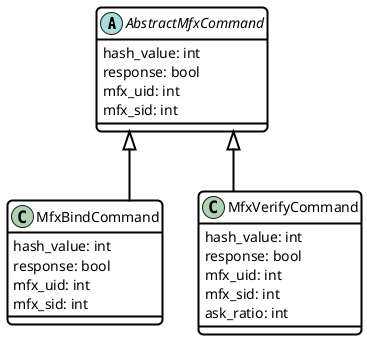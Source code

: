 @startuml
skinparam useBetaStyle true
skinparam linetype ortho

<style>
    classDiagram{
        FontColor Black
        BackgroundColor White
        LineThickness 2
        LineColor Black
        RoundCorner 10
    }
</style>

class AbstractMfxCommand {
hash_value: int
response: bool
mfx_uid: int
mfx_sid: int
}
abstract class AbstractMfxCommand
class MfxBindCommand {
hash_value: int
response: bool
mfx_uid: int
mfx_sid: int
}
AbstractMfxCommand <|-- MfxBindCommand
class MfxVerifyCommand {
hash_value: int
response: bool
mfx_uid: int
mfx_sid: int
ask_ratio: int
}
AbstractMfxCommand <|-- MfxVerifyCommand
@enduml